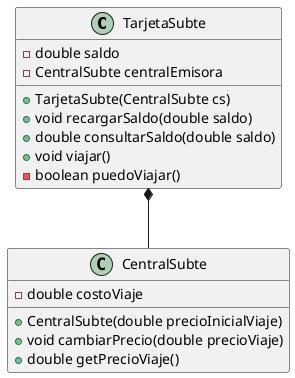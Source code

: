 @startuml

class TarjetaSubte{

    -double saldo
    -CentralSubte centralEmisora

    +TarjetaSubte(CentralSubte cs)
    +void recargarSaldo(double saldo)
    +double consultarSaldo(double saldo)
    +void viajar()
    -boolean puedoViajar()
}

class CentralSubte{
    -double costoViaje

    +CentralSubte(double precioInicialViaje)
    +void cambiarPrecio(double precioViaje)
    +double getPrecioViaje()
}

TarjetaSubte *-- CentralSubte

@enduml